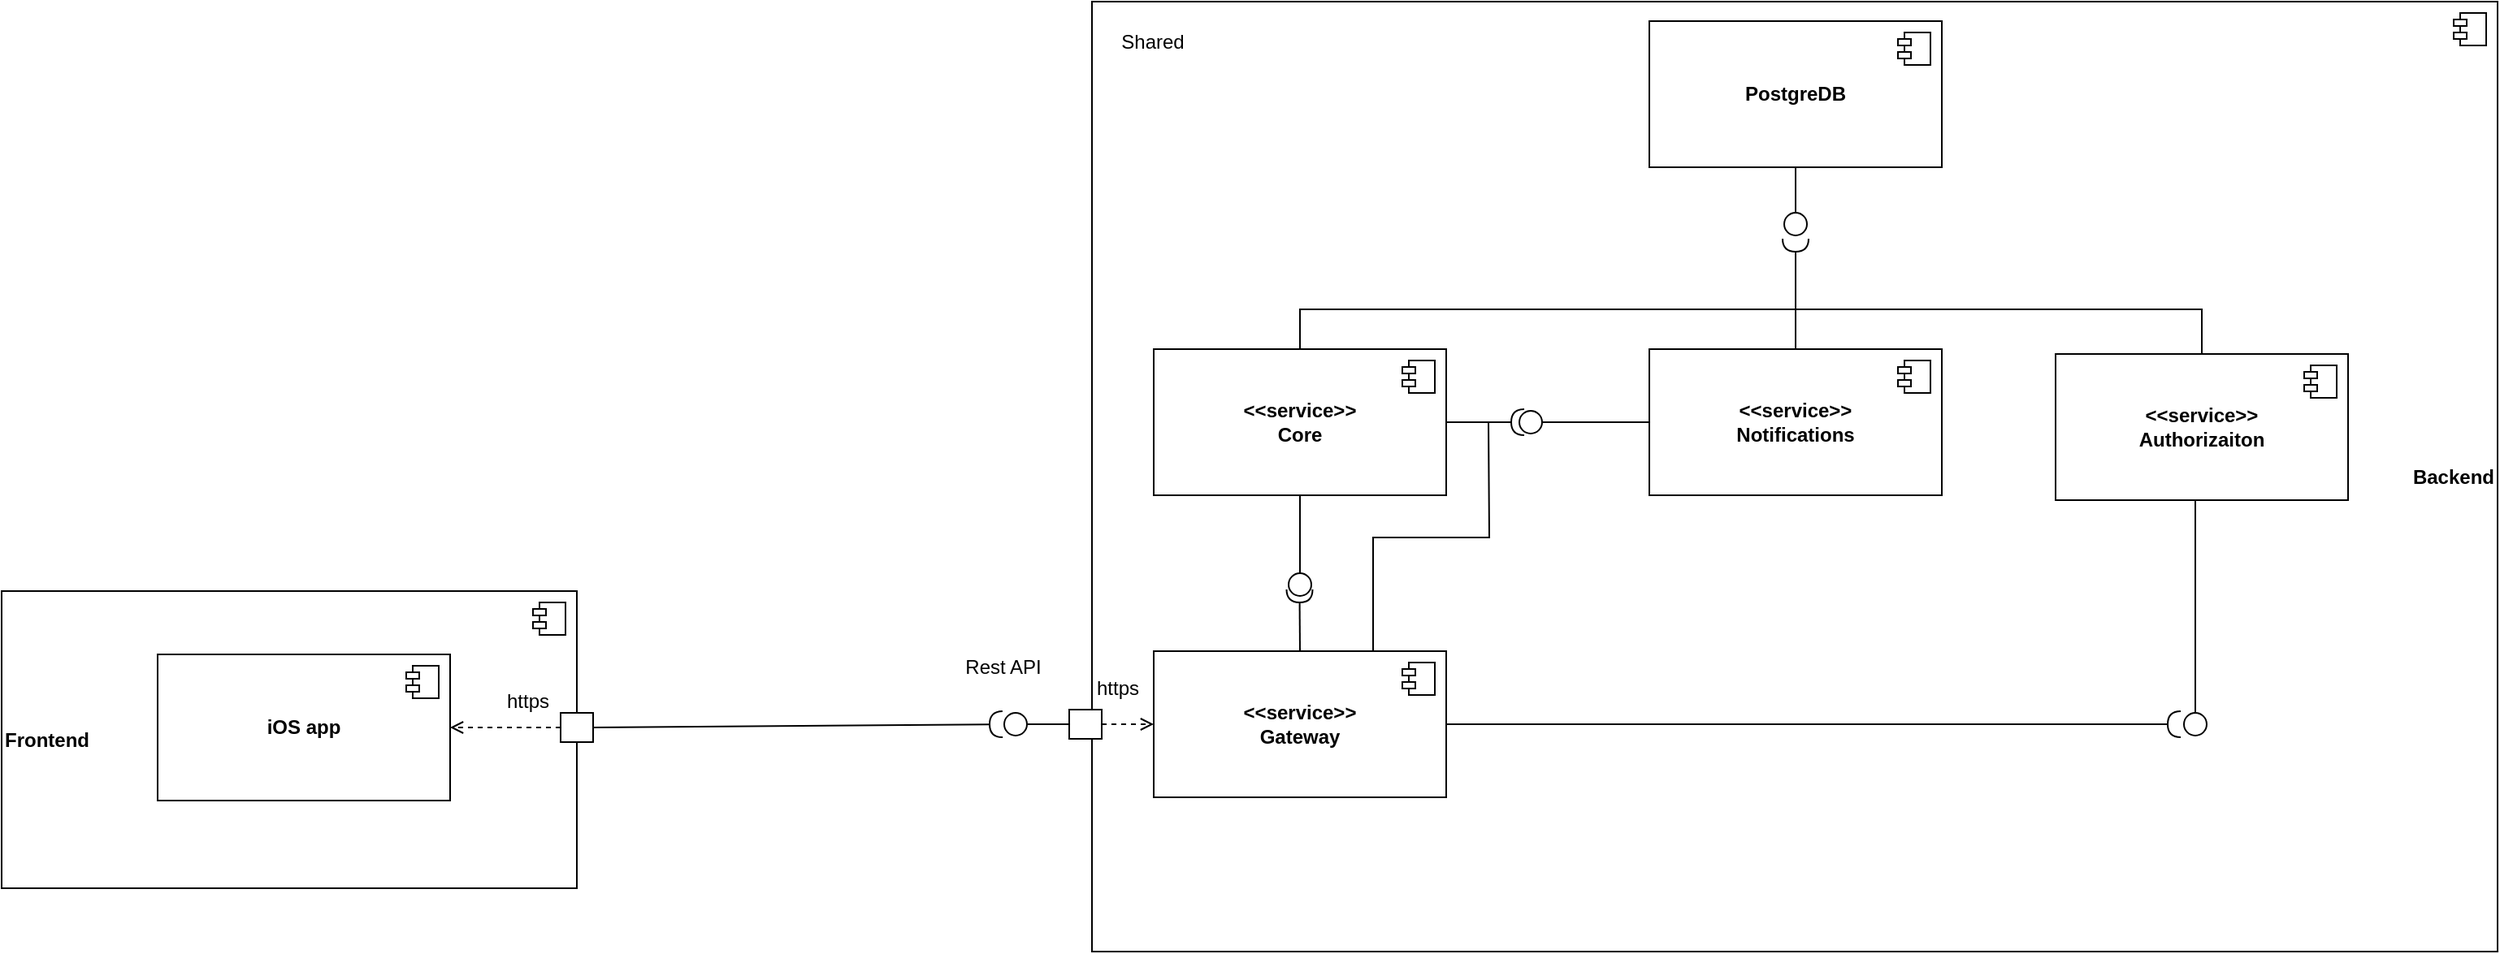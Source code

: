 <mxfile version="24.7.17">
  <diagram name="Страница — 1" id="HYiYlm4sj4NgRQmNU5K9">
    <mxGraphModel dx="2015" dy="1368" grid="0" gridSize="10" guides="1" tooltips="1" connect="1" arrows="1" fold="1" page="0" pageScale="1" pageWidth="827" pageHeight="1169" math="0" shadow="0">
      <root>
        <mxCell id="0" />
        <mxCell id="1" parent="0" />
        <mxCell id="DC1aYd3tUmK3nC-rhCci-20" value="&lt;div style=&quot;&quot;&gt;&lt;b style=&quot;text-align: center;&quot;&gt;Backend&lt;/b&gt;&lt;br&gt;&lt;/div&gt;" style="html=1;dropTarget=0;whiteSpace=wrap;align=right;" vertex="1" parent="1">
          <mxGeometry x="291" y="-349" width="865" height="585" as="geometry" />
        </mxCell>
        <mxCell id="DC1aYd3tUmK3nC-rhCci-21" value="" style="shape=module;jettyWidth=8;jettyHeight=4;" vertex="1" parent="DC1aYd3tUmK3nC-rhCci-20">
          <mxGeometry x="1" width="20" height="20" relative="1" as="geometry">
            <mxPoint x="-27" y="7" as="offset" />
          </mxGeometry>
        </mxCell>
        <mxCell id="DC1aYd3tUmK3nC-rhCci-22" value="&lt;div style=&quot;&quot;&gt;&lt;b style=&quot;background-color: initial;&quot;&gt;Frontend&lt;/b&gt;&lt;/div&gt;" style="html=1;dropTarget=0;whiteSpace=wrap;align=left;" vertex="1" parent="1">
          <mxGeometry x="-380" y="14" width="354" height="183" as="geometry" />
        </mxCell>
        <mxCell id="DC1aYd3tUmK3nC-rhCci-23" value="" style="shape=module;jettyWidth=8;jettyHeight=4;" vertex="1" parent="DC1aYd3tUmK3nC-rhCci-22">
          <mxGeometry x="1" width="20" height="20" relative="1" as="geometry">
            <mxPoint x="-27" y="7" as="offset" />
          </mxGeometry>
        </mxCell>
        <mxCell id="DC1aYd3tUmK3nC-rhCci-24" value="&lt;b&gt;iOS app&lt;/b&gt;" style="html=1;dropTarget=0;whiteSpace=wrap;" vertex="1" parent="1">
          <mxGeometry x="-284" y="53" width="180" height="90" as="geometry" />
        </mxCell>
        <mxCell id="DC1aYd3tUmK3nC-rhCci-25" value="" style="shape=module;jettyWidth=8;jettyHeight=4;" vertex="1" parent="DC1aYd3tUmK3nC-rhCci-24">
          <mxGeometry x="1" width="20" height="20" relative="1" as="geometry">
            <mxPoint x="-27" y="7" as="offset" />
          </mxGeometry>
        </mxCell>
        <mxCell id="DC1aYd3tUmK3nC-rhCci-26" value="" style="endArrow=open;html=1;rounded=0;exitX=0;exitY=0.5;exitDx=0;exitDy=0;dashed=1;endFill=0;entryX=1;entryY=0.5;entryDx=0;entryDy=0;" edge="1" parent="1" source="DC1aYd3tUmK3nC-rhCci-43" target="DC1aYd3tUmK3nC-rhCci-24">
          <mxGeometry width="50" height="50" relative="1" as="geometry">
            <mxPoint x="-449" y="-39" as="sourcePoint" />
            <mxPoint x="-175" y="-140" as="targetPoint" />
          </mxGeometry>
        </mxCell>
        <mxCell id="DC1aYd3tUmK3nC-rhCci-27" value="&lt;div&gt;&lt;b&gt;&amp;lt;&amp;lt;service&amp;gt;&amp;gt;&lt;/b&gt;&lt;b&gt;&lt;br&gt;&lt;/b&gt;&lt;/div&gt;&lt;b&gt;Gateway&lt;/b&gt;" style="html=1;dropTarget=0;whiteSpace=wrap;" vertex="1" parent="1">
          <mxGeometry x="329" y="51" width="180" height="90" as="geometry" />
        </mxCell>
        <mxCell id="DC1aYd3tUmK3nC-rhCci-28" value="" style="shape=module;jettyWidth=8;jettyHeight=4;" vertex="1" parent="DC1aYd3tUmK3nC-rhCci-27">
          <mxGeometry x="1" width="20" height="20" relative="1" as="geometry">
            <mxPoint x="-27" y="7" as="offset" />
          </mxGeometry>
        </mxCell>
        <mxCell id="DC1aYd3tUmK3nC-rhCci-29" value="" style="endArrow=halfCircle;html=1;rounded=0;endFill=0;exitX=1;exitY=0.5;exitDx=0;exitDy=0;" edge="1" parent="1" source="DC1aYd3tUmK3nC-rhCci-43">
          <mxGeometry width="50" height="50" relative="1" as="geometry">
            <mxPoint x="185" y="96" as="sourcePoint" />
            <mxPoint x="236" y="96" as="targetPoint" />
          </mxGeometry>
        </mxCell>
        <mxCell id="DC1aYd3tUmK3nC-rhCci-30" value="" style="endArrow=circle;html=1;rounded=0;endFill=0;exitX=0;exitY=0.5;exitDx=0;exitDy=0;" edge="1" parent="1" source="DC1aYd3tUmK3nC-rhCci-31">
          <mxGeometry width="50" height="50" relative="1" as="geometry">
            <mxPoint x="268" y="90" as="sourcePoint" />
            <mxPoint x="236" y="96" as="targetPoint" />
          </mxGeometry>
        </mxCell>
        <mxCell id="DC1aYd3tUmK3nC-rhCci-31" value="" style="fontStyle=0;labelPosition=right;verticalLabelPosition=middle;align=left;verticalAlign=middle;spacingLeft=2;html=1;" vertex="1" parent="1">
          <mxGeometry x="277" y="87" width="20" height="18" as="geometry" />
        </mxCell>
        <mxCell id="DC1aYd3tUmK3nC-rhCci-32" value="" style="endArrow=open;html=1;rounded=0;exitX=1;exitY=0.5;exitDx=0;exitDy=0;entryX=0;entryY=0.5;entryDx=0;entryDy=0;dashed=1;endFill=0;" edge="1" parent="1" source="DC1aYd3tUmK3nC-rhCci-31" target="DC1aYd3tUmK3nC-rhCci-27">
          <mxGeometry width="50" height="50" relative="1" as="geometry">
            <mxPoint x="295" y="141" as="sourcePoint" />
            <mxPoint x="327" y="141" as="targetPoint" />
          </mxGeometry>
        </mxCell>
        <mxCell id="DC1aYd3tUmK3nC-rhCci-33" value="&lt;div&gt;&lt;b&gt;&amp;lt;&amp;lt;service&amp;gt;&amp;gt;&lt;/b&gt;&lt;/div&gt;&lt;b&gt;Core&lt;/b&gt;" style="html=1;dropTarget=0;whiteSpace=wrap;" vertex="1" parent="1">
          <mxGeometry x="329" y="-135" width="180" height="90" as="geometry" />
        </mxCell>
        <mxCell id="DC1aYd3tUmK3nC-rhCci-34" value="" style="shape=module;jettyWidth=8;jettyHeight=4;" vertex="1" parent="DC1aYd3tUmK3nC-rhCci-33">
          <mxGeometry x="1" width="20" height="20" relative="1" as="geometry">
            <mxPoint x="-27" y="7" as="offset" />
          </mxGeometry>
        </mxCell>
        <mxCell id="DC1aYd3tUmK3nC-rhCci-35" value="" style="endArrow=circle;html=1;rounded=0;endFill=0;exitX=0.5;exitY=1;exitDx=0;exitDy=0;" edge="1" parent="1" source="DC1aYd3tUmK3nC-rhCci-33">
          <mxGeometry width="50" height="50" relative="1" as="geometry">
            <mxPoint x="418.74" y="-11" as="sourcePoint" />
            <mxPoint x="419" y="18" as="targetPoint" />
          </mxGeometry>
        </mxCell>
        <mxCell id="DC1aYd3tUmK3nC-rhCci-36" value="" style="endArrow=halfCircle;html=1;rounded=0;exitX=0.5;exitY=0;exitDx=0;exitDy=0;endFill=0;" edge="1" parent="1" source="DC1aYd3tUmK3nC-rhCci-27">
          <mxGeometry width="50" height="50" relative="1" as="geometry">
            <mxPoint x="418.74" y="58" as="sourcePoint" />
            <mxPoint x="418.74" y="13" as="targetPoint" />
          </mxGeometry>
        </mxCell>
        <mxCell id="DC1aYd3tUmK3nC-rhCci-37" value="&lt;b&gt;&amp;lt;&amp;lt;service&amp;gt;&amp;gt;&lt;/b&gt;&lt;div&gt;&lt;b&gt;Notifications&lt;/b&gt;&lt;/div&gt;" style="html=1;dropTarget=0;whiteSpace=wrap;" vertex="1" parent="1">
          <mxGeometry x="634" y="-135" width="180" height="90" as="geometry" />
        </mxCell>
        <mxCell id="DC1aYd3tUmK3nC-rhCci-38" value="" style="shape=module;jettyWidth=8;jettyHeight=4;" vertex="1" parent="DC1aYd3tUmK3nC-rhCci-37">
          <mxGeometry x="1" width="20" height="20" relative="1" as="geometry">
            <mxPoint x="-27" y="7" as="offset" />
          </mxGeometry>
        </mxCell>
        <mxCell id="DC1aYd3tUmK3nC-rhCci-39" value="" style="endArrow=circle;html=1;rounded=0;exitX=0;exitY=0.5;exitDx=0;exitDy=0;endFill=0;" edge="1" parent="1" source="DC1aYd3tUmK3nC-rhCci-37">
          <mxGeometry width="50" height="50" relative="1" as="geometry">
            <mxPoint x="652" y="355" as="sourcePoint" />
            <mxPoint x="553" y="-90" as="targetPoint" />
          </mxGeometry>
        </mxCell>
        <mxCell id="DC1aYd3tUmK3nC-rhCci-40" value="" style="endArrow=halfCircle;html=1;rounded=0;exitX=1;exitY=0.5;exitDx=0;exitDy=0;endFill=0;" edge="1" parent="1" source="DC1aYd3tUmK3nC-rhCci-33">
          <mxGeometry width="50" height="50" relative="1" as="geometry">
            <mxPoint x="509" y="20" as="sourcePoint" />
            <mxPoint x="557" y="-90" as="targetPoint" />
          </mxGeometry>
        </mxCell>
        <mxCell id="DC1aYd3tUmK3nC-rhCci-41" value="&lt;b&gt;&amp;lt;&amp;lt;service&amp;gt;&amp;gt;&lt;/b&gt;&lt;br&gt;&lt;div&gt;&lt;b&gt;Authorizaiton&lt;/b&gt;&lt;/div&gt;" style="html=1;dropTarget=0;whiteSpace=wrap;" vertex="1" parent="1">
          <mxGeometry x="884" y="-132" width="180" height="90" as="geometry" />
        </mxCell>
        <mxCell id="DC1aYd3tUmK3nC-rhCci-42" value="" style="shape=module;jettyWidth=8;jettyHeight=4;" vertex="1" parent="DC1aYd3tUmK3nC-rhCci-41">
          <mxGeometry x="1" width="20" height="20" relative="1" as="geometry">
            <mxPoint x="-27" y="7" as="offset" />
          </mxGeometry>
        </mxCell>
        <mxCell id="DC1aYd3tUmK3nC-rhCci-43" value="" style="fontStyle=0;labelPosition=right;verticalLabelPosition=middle;align=left;verticalAlign=middle;spacingLeft=2;html=1;" vertex="1" parent="1">
          <mxGeometry x="-36" y="89" width="20" height="18" as="geometry" />
        </mxCell>
        <mxCell id="DC1aYd3tUmK3nC-rhCci-44" value="Rest API" style="text;html=1;align=center;verticalAlign=middle;resizable=0;points=[];autosize=1;strokeColor=none;fillColor=none;" vertex="1" parent="1">
          <mxGeometry x="203" y="48" width="65" height="26" as="geometry" />
        </mxCell>
        <mxCell id="DC1aYd3tUmK3nC-rhCci-45" value="https" style="text;html=1;align=center;verticalAlign=middle;whiteSpace=wrap;rounded=0;" vertex="1" parent="1">
          <mxGeometry x="-86" y="67" width="60" height="30" as="geometry" />
        </mxCell>
        <mxCell id="DC1aYd3tUmK3nC-rhCci-46" value="&lt;b&gt;PostgreDB&lt;/b&gt;" style="html=1;dropTarget=0;whiteSpace=wrap;" vertex="1" parent="1">
          <mxGeometry x="634" y="-337" width="180" height="90" as="geometry" />
        </mxCell>
        <mxCell id="DC1aYd3tUmK3nC-rhCci-47" value="" style="shape=module;jettyWidth=8;jettyHeight=4;" vertex="1" parent="DC1aYd3tUmK3nC-rhCci-46">
          <mxGeometry x="1" width="20" height="20" relative="1" as="geometry">
            <mxPoint x="-27" y="7" as="offset" />
          </mxGeometry>
        </mxCell>
        <mxCell id="DC1aYd3tUmK3nC-rhCci-48" value="" style="endArrow=circle;html=1;rounded=0;endFill=0;exitX=0.5;exitY=1;exitDx=0;exitDy=0;" edge="1" parent="1" source="DC1aYd3tUmK3nC-rhCci-46">
          <mxGeometry width="50" height="50" relative="1" as="geometry">
            <mxPoint x="429" y="-35" as="sourcePoint" />
            <mxPoint x="724" y="-204" as="targetPoint" />
          </mxGeometry>
        </mxCell>
        <mxCell id="DC1aYd3tUmK3nC-rhCci-49" value="" style="endArrow=halfCircle;html=1;rounded=0;exitX=0.5;exitY=0;exitDx=0;exitDy=0;endFill=0;" edge="1" parent="1" source="DC1aYd3tUmK3nC-rhCci-37">
          <mxGeometry width="50" height="50" relative="1" as="geometry">
            <mxPoint x="429" y="61" as="sourcePoint" />
            <mxPoint x="724" y="-203" as="targetPoint" />
          </mxGeometry>
        </mxCell>
        <mxCell id="DC1aYd3tUmK3nC-rhCci-50" value="" style="endArrow=none;html=1;rounded=0;exitX=0.5;exitY=0;exitDx=0;exitDy=0;edgeStyle=elbowEdgeStyle;elbow=vertical;" edge="1" parent="1" source="DC1aYd3tUmK3nC-rhCci-33">
          <mxGeometry width="50" height="50" relative="1" as="geometry">
            <mxPoint x="596" y="-218" as="sourcePoint" />
            <mxPoint x="724" y="-184" as="targetPoint" />
          </mxGeometry>
        </mxCell>
        <mxCell id="DC1aYd3tUmK3nC-rhCci-51" value="" style="endArrow=none;html=1;rounded=0;exitX=0.5;exitY=0;exitDx=0;exitDy=0;edgeStyle=elbowEdgeStyle;elbow=vertical;" edge="1" parent="1" source="DC1aYd3tUmK3nC-rhCci-41">
          <mxGeometry width="50" height="50" relative="1" as="geometry">
            <mxPoint x="596" y="-218" as="sourcePoint" />
            <mxPoint x="724" y="-187" as="targetPoint" />
          </mxGeometry>
        </mxCell>
        <mxCell id="DC1aYd3tUmK3nC-rhCci-52" value="" style="endArrow=none;html=1;rounded=0;exitX=0.75;exitY=0;exitDx=0;exitDy=0;edgeStyle=orthogonalEdgeStyle;" edge="1" parent="1" source="DC1aYd3tUmK3nC-rhCci-27">
          <mxGeometry width="50" height="50" relative="1" as="geometry">
            <mxPoint x="596" y="-7" as="sourcePoint" />
            <mxPoint x="535" y="-90" as="targetPoint" />
          </mxGeometry>
        </mxCell>
        <mxCell id="DC1aYd3tUmK3nC-rhCci-53" value="" style="endArrow=halfCircle;html=1;rounded=0;exitX=1;exitY=0.5;exitDx=0;exitDy=0;endFill=0;" edge="1" parent="1" source="DC1aYd3tUmK3nC-rhCci-27">
          <mxGeometry width="50" height="50" relative="1" as="geometry">
            <mxPoint x="611" y="95.47" as="sourcePoint" />
            <mxPoint x="961" y="96" as="targetPoint" />
          </mxGeometry>
        </mxCell>
        <mxCell id="DC1aYd3tUmK3nC-rhCci-54" value="" style="endArrow=circle;html=1;rounded=0;exitX=0.5;exitY=1;exitDx=0;exitDy=0;endFill=0;" edge="1" parent="1">
          <mxGeometry width="50" height="50" relative="1" as="geometry">
            <mxPoint x="970" y="-42" as="sourcePoint" />
            <mxPoint x="970" y="104" as="targetPoint" />
          </mxGeometry>
        </mxCell>
        <mxCell id="DC1aYd3tUmK3nC-rhCci-55" value="https" style="text;html=1;align=center;verticalAlign=middle;whiteSpace=wrap;rounded=0;" vertex="1" parent="1">
          <mxGeometry x="277" y="59" width="60" height="30" as="geometry" />
        </mxCell>
        <mxCell id="DC1aYd3tUmK3nC-rhCci-56" value="Shared" style="text;html=1;align=center;verticalAlign=middle;resizable=0;points=[];autosize=1;strokeColor=none;fillColor=none;" vertex="1" parent="1">
          <mxGeometry x="299" y="-337" width="57" height="26" as="geometry" />
        </mxCell>
      </root>
    </mxGraphModel>
  </diagram>
</mxfile>
